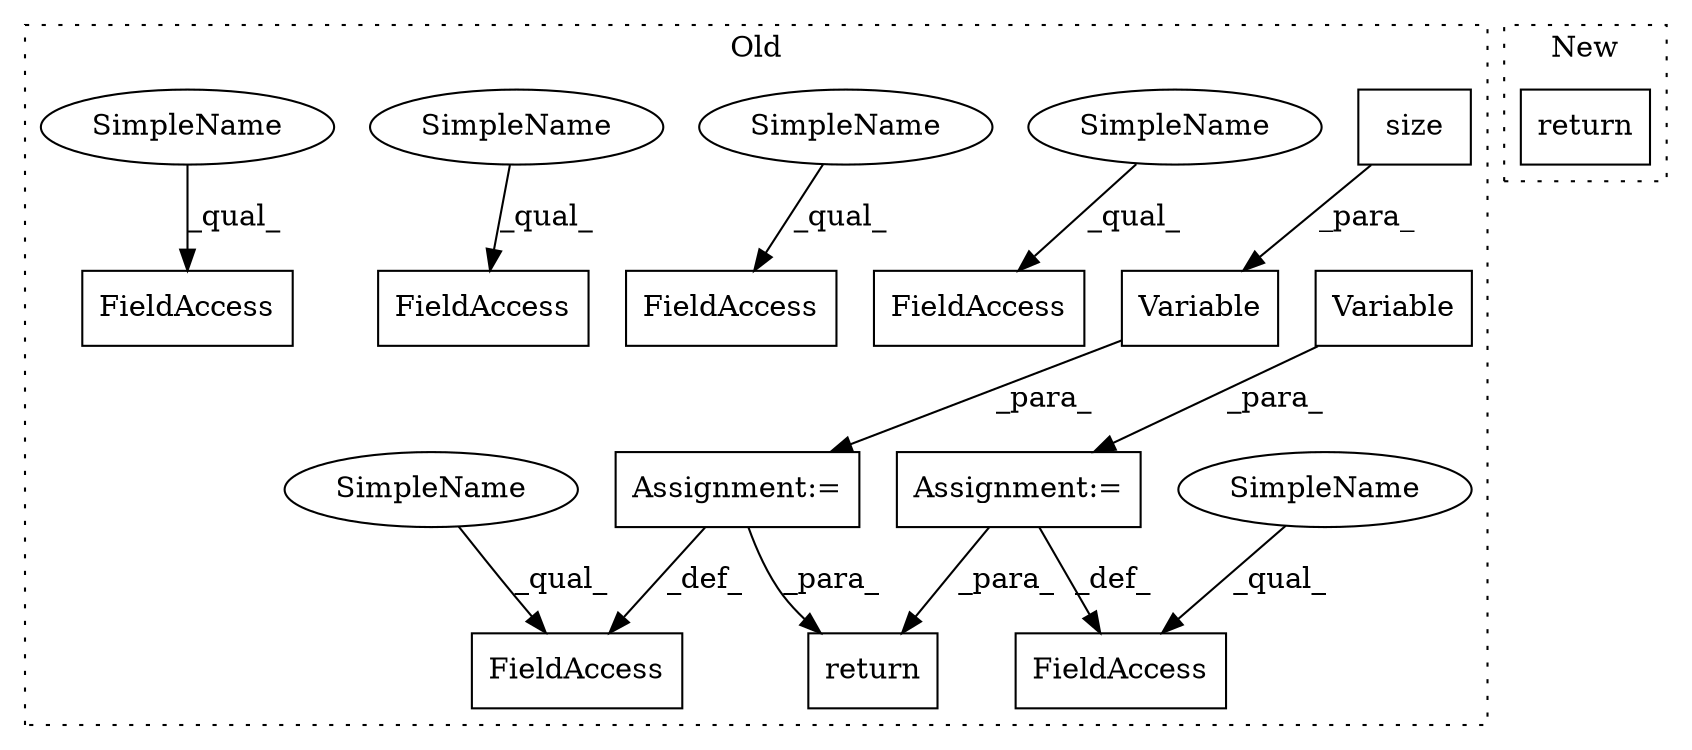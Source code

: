 digraph G {
subgraph cluster0 {
1 [label="Variable" a="32" s="5450,5476" l="9,1" shape="box"];
3 [label="Assignment:=" a="7" s="5449" l="1" shape="box"];
4 [label="return" a="41" s="5856" l="7" shape="box"];
5 [label="Variable" a="32" s="5768,5794" l="9,1" shape="box"];
6 [label="Assignment:=" a="7" s="5767" l="1" shape="box"];
7 [label="size" a="32" s="5390" l="6" shape="box"];
8 [label="FieldAccess" a="22" s="5748" l="19" shape="box"];
9 [label="FieldAccess" a="22" s="5430" l="19" shape="box"];
10 [label="FieldAccess" a="22" s="5596" l="19" shape="box"];
11 [label="FieldAccess" a="22" s="5278" l="19" shape="box"];
12 [label="FieldAccess" a="22" s="5245" l="19" shape="box"];
13 [label="FieldAccess" a="22" s="5563" l="19" shape="box"];
14 [label="SimpleName" a="42" s="5563" l="4" shape="ellipse"];
15 [label="SimpleName" a="42" s="5430" l="4" shape="ellipse"];
16 [label="SimpleName" a="42" s="5245" l="4" shape="ellipse"];
17 [label="SimpleName" a="42" s="5596" l="4" shape="ellipse"];
18 [label="SimpleName" a="42" s="5748" l="4" shape="ellipse"];
19 [label="SimpleName" a="42" s="5278" l="4" shape="ellipse"];
label = "Old";
style="dotted";
}
subgraph cluster1 {
2 [label="return" a="41" s="5174" l="7" shape="box"];
label = "New";
style="dotted";
}
1 -> 3 [label="_para_"];
3 -> 9 [label="_def_"];
3 -> 4 [label="_para_"];
5 -> 6 [label="_para_"];
6 -> 4 [label="_para_"];
6 -> 8 [label="_def_"];
7 -> 1 [label="_para_"];
14 -> 13 [label="_qual_"];
15 -> 9 [label="_qual_"];
16 -> 12 [label="_qual_"];
17 -> 10 [label="_qual_"];
18 -> 8 [label="_qual_"];
19 -> 11 [label="_qual_"];
}